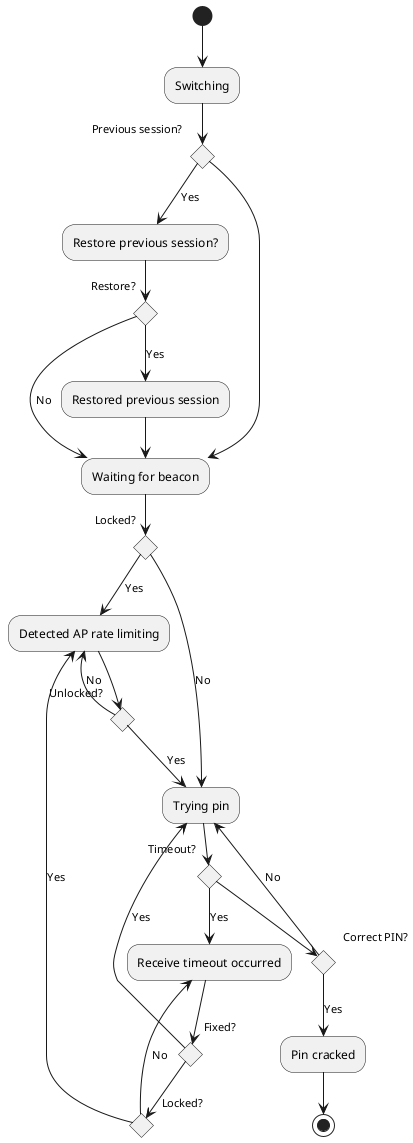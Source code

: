 @startuml reaver
(*) --> "Switching"
if "Previous session?" then
    --> [Yes] "Restore previous session?"
    if "Restore?" then
        -->[Yes] "Restored previous session"
        --> "Waiting for beacon" as beacon
    else
        ->[No] beacon
    endif
else
    --> beacon
endif
if "Locked?" then
    -->[Yes] "Detected AP rate limiting" as limiting
    if "Unlocked?" then
        -->[Yes] "Trying pin" as trying
    else
        -->[No] limiting
    endif
else
    -->[No] trying
endif
if "Timeout?" then
    -->[Yes] "Receive timeout occurred" as timeout
    if "Fixed?" then
        -->[Yes] trying
    else
        if "Locked?" then
            -->[Yes] limiting
        else
            -->[No] timeout
        endif
    endif
else
    if "Correct PIN?" then
        -->[Yes] "Pin cracked"
        --> (*)
    else
        -->[No] trying
    endif

@enduml